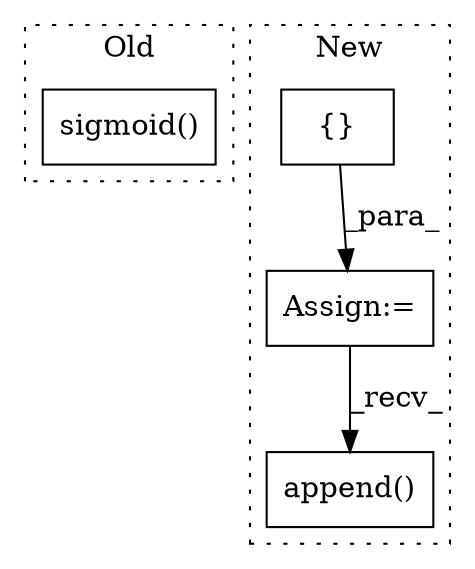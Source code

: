 digraph G {
subgraph cluster0 {
1 [label="sigmoid()" a="75" s="3185,3209" l="14,1" shape="box"];
label = "Old";
style="dotted";
}
subgraph cluster1 {
2 [label="append()" a="75" s="3849,3877" l="23,1" shape="box"];
3 [label="Assign:=" a="68" s="3607" l="3" shape="box"];
4 [label="{}" a="59" s="3610,3610" l="2,1" shape="box"];
label = "New";
style="dotted";
}
3 -> 2 [label="_recv_"];
4 -> 3 [label="_para_"];
}